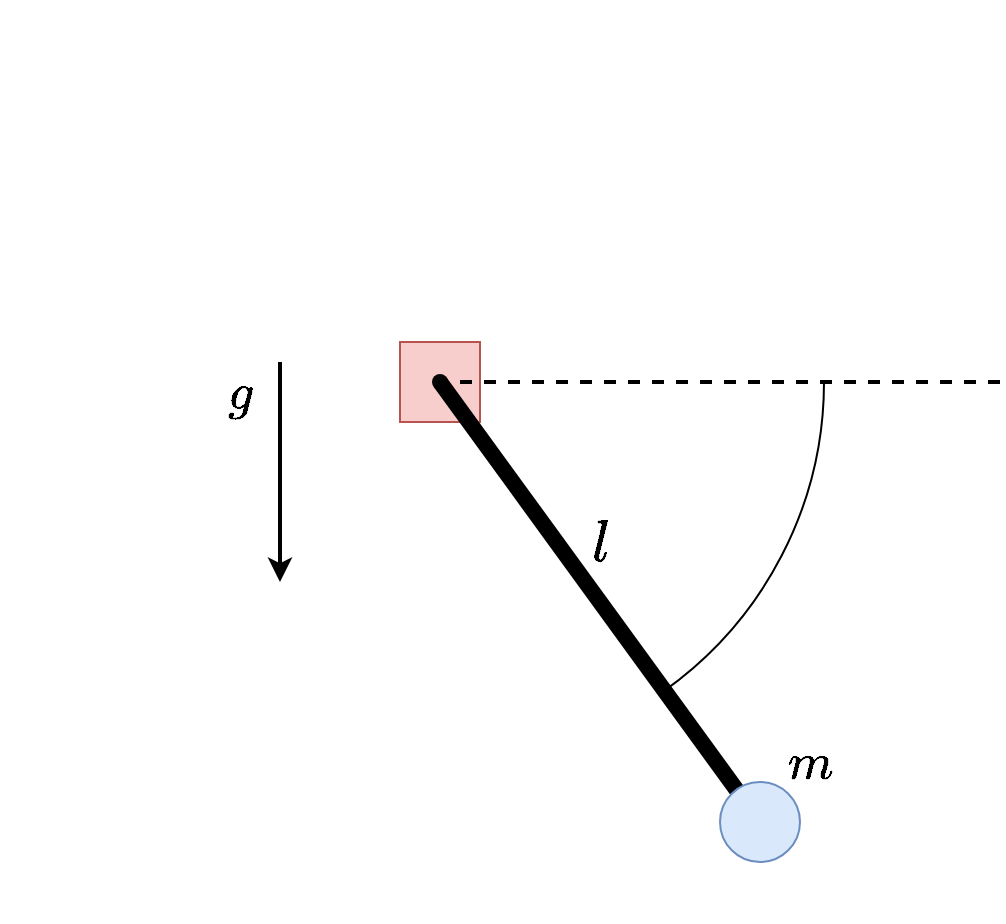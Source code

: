 <mxfile version="13.0.3" type="device" pages="2"><diagram name="Diagram" id="aaVchM6WvKW4z8trBIta"><mxGraphModel dx="1316" dy="668" grid="0" gridSize="10" guides="0" tooltips="1" connect="0" arrows="0" fold="1" page="1" pageScale="1" pageWidth="10" pageHeight="10" math="1" shadow="0" extFonts="Cambria Math^https://fonts.googleapis.com/css?family=Cambria+Math"><root><mxCell id="Ndy9vQMQcWbucLRrKD5q-0"/><mxCell id="Ndy9vQMQcWbucLRrKD5q-1" parent="Ndy9vQMQcWbucLRrKD5q-0"/><mxCell id="Ndy9vQMQcWbucLRrKD5q-2" value="" style="whiteSpace=wrap;html=1;fillColor=none;strokeColor=none;rounded=0;" parent="Ndy9vQMQcWbucLRrKD5q-1" vertex="1"><mxGeometry x="575" y="385" width="440" height="320" as="geometry"/></mxCell><mxCell id="Ndy9vQMQcWbucLRrKD5q-3" value="" style="whiteSpace=wrap;html=1;aspect=fixed;fillColor=#f8cecc;strokeColor=#b85450;" parent="Ndy9vQMQcWbucLRrKD5q-1" vertex="1"><mxGeometry x="775" y="415" width="40" height="40" as="geometry"/></mxCell><mxCell id="Ndy9vQMQcWbucLRrKD5q-4" value="" style="verticalLabelPosition=bottom;verticalAlign=top;html=1;shape=mxgraph.basic.arc;startAngle=0.25;endAngle=0.401;aspect=fixed;flipH=0;" parent="Ndy9vQMQcWbucLRrKD5q-1" vertex="1"><mxGeometry x="604" y="245" width="383" height="380" as="geometry"/></mxCell><mxCell id="Ndy9vQMQcWbucLRrKD5q-5" value="&lt;font style=&quot;font-size: 25px&quot;&gt;$$l$$&lt;/font&gt;" style="text;html=1;align=center;verticalAlign=middle;resizable=0;points=[];autosize=1;" parent="Ndy9vQMQcWbucLRrKD5q-4" vertex="1"><mxGeometry x="231" y="260" width="80" height="20" as="geometry"/></mxCell><mxCell id="Ndy9vQMQcWbucLRrKD5q-7" value="" style="endArrow=classic;html=1;strokeColor=#000000;strokeWidth=2;fillColor=#00FF00;gradientColor=none;" parent="Ndy9vQMQcWbucLRrKD5q-1" edge="1"><mxGeometry width="50" height="50" relative="1" as="geometry"><mxPoint x="715" y="425" as="sourcePoint"/><mxPoint x="715" y="535" as="targetPoint"/></mxGeometry></mxCell><mxCell id="Ndy9vQMQcWbucLRrKD5q-8" value="&lt;font style=&quot;font-size: 25px&quot; face=&quot;Cambria Math&quot;&gt;$$g$$&lt;br&gt;&lt;/font&gt;" style="edgeLabel;html=1;align=center;verticalAlign=middle;resizable=0;points=[];labelBackgroundColor=none;" parent="Ndy9vQMQcWbucLRrKD5q-7" vertex="1" connectable="0"><mxGeometry x="-0.479" y="2" relative="1" as="geometry"><mxPoint x="-22" y="1.67" as="offset"/></mxGeometry></mxCell><mxCell id="Ndy9vQMQcWbucLRrKD5q-10" value="&lt;font style=&quot;font-size: 25px&quot;&gt;$$m$$&lt;/font&gt;" style="text;html=1;align=center;verticalAlign=middle;resizable=0;points=[];autosize=1;fontFamily=Cambria Math;FType=g;" parent="Ndy9vQMQcWbucLRrKD5q-1" vertex="1"><mxGeometry x="935" y="615" width="90" height="20" as="geometry"/></mxCell><mxCell id="Ndy9vQMQcWbucLRrKD5q-11" value="" style="ellipse;whiteSpace=wrap;html=1;aspect=fixed;labelBackgroundColor=none;fillColor=#080808;strokeColor=none;" parent="Ndy9vQMQcWbucLRrKD5q-1" vertex="1"><mxGeometry x="791" y="431" width="8" height="8" as="geometry"/></mxCell><mxCell id="Ndy9vQMQcWbucLRrKD5q-12" value="" style="endArrow=none;html=1;strokeColor=#000000;strokeWidth=8;fillColor=#00FF00;gradientColor=none;" parent="Ndy9vQMQcWbucLRrKD5q-1" edge="1"><mxGeometry width="50" height="50" relative="1" as="geometry"><mxPoint x="795" y="435" as="sourcePoint"/><mxPoint x="955" y="655" as="targetPoint"/></mxGeometry></mxCell><mxCell id="Ndy9vQMQcWbucLRrKD5q-13" value="" style="ellipse;whiteSpace=wrap;html=1;fillColor=#dae8fc;strokeColor=#6c8ebf;aspect=fixed;" parent="Ndy9vQMQcWbucLRrKD5q-1" vertex="1"><mxGeometry x="935" y="635" width="40" height="40" as="geometry"/></mxCell><mxCell id="Ndy9vQMQcWbucLRrKD5q-14" value="" style="endArrow=none;dashed=1;html=1;strokeColor=#000000;strokeWidth=2;fillColor=#00FF00;gradientColor=none;" parent="Ndy9vQMQcWbucLRrKD5q-1" edge="1"><mxGeometry width="50" height="50" relative="1" as="geometry"><mxPoint x="1075" y="435" as="sourcePoint"/><mxPoint x="794" y="435" as="targetPoint"/></mxGeometry></mxCell></root></mxGraphModel></diagram><diagram name="Forces" id="Y0gvU-yrZioYugln7yD9"><mxGraphModel dx="508" dy="279" grid="0" gridSize="10" guides="0" tooltips="1" connect="0" arrows="0" fold="1" page="1" pageScale="1" pageWidth="10" pageHeight="10" math="1" shadow="0" extFonts="Cambria Math^https://fonts.googleapis.com/css?family=Cambria+Math"><root><mxCell id="JNr9fkP5q4tjDWyPEOUo-0"/><mxCell id="JNr9fkP5q4tjDWyPEOUo-1" parent="JNr9fkP5q4tjDWyPEOUo-0"/><mxCell id="JNr9fkP5q4tjDWyPEOUo-2" value="" style="whiteSpace=wrap;html=1;fillColor=none;strokeColor=none;rounded=0;" parent="JNr9fkP5q4tjDWyPEOUo-1" vertex="1"><mxGeometry x="575" y="385" width="440" height="320" as="geometry"/></mxCell><mxCell id="JNr9fkP5q4tjDWyPEOUo-3" value="" style="whiteSpace=wrap;html=1;aspect=fixed;fillColor=#f8cecc;strokeColor=#b85450;" parent="JNr9fkP5q4tjDWyPEOUo-1" vertex="1"><mxGeometry x="775" y="415" width="40" height="40" as="geometry"/></mxCell><mxCell id="JNr9fkP5q4tjDWyPEOUo-4" value="" style="verticalLabelPosition=bottom;verticalAlign=top;html=1;shape=mxgraph.basic.arc;startAngle=0.25;endAngle=0.401;aspect=fixed;flipH=0;" parent="JNr9fkP5q4tjDWyPEOUo-1" vertex="1"><mxGeometry x="604" y="245" width="383" height="380" as="geometry"/></mxCell><mxCell id="JNr9fkP5q4tjDWyPEOUo-5" value="&lt;font style=&quot;font-size: 25px&quot;&gt;$$l$$&lt;/font&gt;" style="text;html=1;align=center;verticalAlign=middle;resizable=0;points=[];autosize=1;" parent="JNr9fkP5q4tjDWyPEOUo-4" vertex="1"><mxGeometry x="231" y="260" width="80" height="20" as="geometry"/></mxCell><mxCell id="1rPGzcyk6DhljQmOnrf9-10" value="&lt;font style=&quot;font-size: 25px&quot;&gt;$$mglcos(\theta)$$&lt;/font&gt;" style="text;html=1;align=center;verticalAlign=middle;resizable=0;points=[];autosize=1;" parent="JNr9fkP5q4tjDWyPEOUo-4" vertex="1"><mxGeometry x="64" y="126" width="224" height="23" as="geometry"/></mxCell><mxCell id="JNr9fkP5q4tjDWyPEOUo-6" value="" style="endArrow=classic;html=1;strokeColor=#000000;strokeWidth=2;fillColor=#00FF00;gradientColor=none;" parent="JNr9fkP5q4tjDWyPEOUo-1" edge="1"><mxGeometry width="50" height="50" relative="1" as="geometry"><mxPoint x="715" y="425" as="sourcePoint"/><mxPoint x="715" y="535" as="targetPoint"/></mxGeometry></mxCell><mxCell id="JNr9fkP5q4tjDWyPEOUo-7" value="&lt;font style=&quot;font-size: 25px&quot; face=&quot;Cambria Math&quot;&gt;$$g$$&lt;br&gt;&lt;/font&gt;" style="edgeLabel;html=1;align=center;verticalAlign=middle;resizable=0;points=[];labelBackgroundColor=none;" parent="JNr9fkP5q4tjDWyPEOUo-6" vertex="1" connectable="0"><mxGeometry x="-0.479" y="2" relative="1" as="geometry"><mxPoint x="-22" y="1.67" as="offset"/></mxGeometry></mxCell><mxCell id="JNr9fkP5q4tjDWyPEOUo-8" value="&lt;font style=&quot;font-size: 25px&quot; face=&quot;Cambria Math&quot;&gt;$$\theta$$&lt;/font&gt;" style="text;html=1;align=center;verticalAlign=middle;resizable=0;points=[];autosize=1;rotation=0;" parent="JNr9fkP5q4tjDWyPEOUo-1" vertex="1"><mxGeometry x="845" y="715.47" width="130" height="20" as="geometry"/></mxCell><mxCell id="JNr9fkP5q4tjDWyPEOUo-9" value="&lt;font style=&quot;font-size: 25px&quot;&gt;$$m$$&lt;/font&gt;" style="text;html=1;align=center;verticalAlign=middle;resizable=0;points=[];autosize=1;fontFamily=Cambria Math;FType=g;" parent="JNr9fkP5q4tjDWyPEOUo-1" vertex="1"><mxGeometry x="935" y="615" width="90" height="20" as="geometry"/></mxCell><mxCell id="JNr9fkP5q4tjDWyPEOUo-10" value="" style="ellipse;whiteSpace=wrap;html=1;aspect=fixed;labelBackgroundColor=none;fillColor=#080808;strokeColor=none;" parent="JNr9fkP5q4tjDWyPEOUo-1" vertex="1"><mxGeometry x="791" y="431" width="8" height="8" as="geometry"/></mxCell><mxCell id="JNr9fkP5q4tjDWyPEOUo-11" value="" style="endArrow=none;html=1;strokeColor=#000000;strokeWidth=8;fillColor=#00FF00;gradientColor=none;" parent="JNr9fkP5q4tjDWyPEOUo-1" edge="1"><mxGeometry width="50" height="50" relative="1" as="geometry"><mxPoint x="795" y="435" as="sourcePoint"/><mxPoint x="955" y="655" as="targetPoint"/></mxGeometry></mxCell><mxCell id="JNr9fkP5q4tjDWyPEOUo-12" value="" style="ellipse;whiteSpace=wrap;html=1;fillColor=#dae8fc;strokeColor=#6c8ebf;aspect=fixed;" parent="JNr9fkP5q4tjDWyPEOUo-1" vertex="1"><mxGeometry x="935" y="635" width="40" height="40" as="geometry"/></mxCell><mxCell id="JNr9fkP5q4tjDWyPEOUo-13" value="" style="endArrow=none;dashed=1;html=1;strokeColor=#000000;strokeWidth=2;fillColor=#00FF00;gradientColor=none;" parent="JNr9fkP5q4tjDWyPEOUo-1" edge="1"><mxGeometry width="50" height="50" relative="1" as="geometry"><mxPoint x="1075" y="435" as="sourcePoint"/><mxPoint x="794" y="435" as="targetPoint"/></mxGeometry></mxCell><mxCell id="1rPGzcyk6DhljQmOnrf9-1" value="" style="endArrow=none;startArrow=classic;html=1;endFill=0;strokeWidth=4;fillColor=#d5e8d4;strokeColor=#82b366;" parent="JNr9fkP5q4tjDWyPEOUo-1" edge="1"><mxGeometry width="50" height="50" relative="1" as="geometry"><mxPoint x="955" y="745" as="sourcePoint"/><mxPoint x="954.83" y="655" as="targetPoint"/></mxGeometry></mxCell><mxCell id="1rPGzcyk6DhljQmOnrf9-2" value="&lt;font style=&quot;font-size: 25px&quot;&gt;$$mg$$&lt;/font&gt;" style="edgeLabel;html=1;align=center;verticalAlign=middle;resizable=0;points=[];labelBackgroundColor=none;" parent="1rPGzcyk6DhljQmOnrf9-1" vertex="1" connectable="0"><mxGeometry x="-0.891" y="-1" relative="1" as="geometry"><mxPoint x="-0.99" y="24.83" as="offset"/></mxGeometry></mxCell><mxCell id="1rPGzcyk6DhljQmOnrf9-3" value="" style="verticalLabelPosition=bottom;verticalAlign=top;html=1;shape=mxgraph.basic.arc;startAngle=0.25;endAngle=0.399;flipH=0;direction=south;aspect=fixed;" parent="JNr9fkP5q4tjDWyPEOUo-1" vertex="1"><mxGeometry x="895" y="594.52" width="120" height="120.95" as="geometry"/></mxCell><mxCell id="1rPGzcyk6DhljQmOnrf9-6" value="" style="endArrow=none;startArrow=classic;html=1;endFill=0;strokeWidth=4;fillColor=#d5e8d4;strokeColor=#82b366;" parent="JNr9fkP5q4tjDWyPEOUo-1" edge="1"><mxGeometry width="50" height="50" relative="1" as="geometry"><mxPoint x="835" y="745" as="sourcePoint"/><mxPoint x="955.0" y="655" as="targetPoint"/></mxGeometry></mxCell><mxCell id="1rPGzcyk6DhljQmOnrf9-7" value="&lt;font style=&quot;font-size: 25px&quot;&gt;$$mgcos(\theta)$$&lt;/font&gt;" style="edgeLabel;html=1;align=center;verticalAlign=middle;resizable=0;points=[];labelBackgroundColor=none;rotation=0;" parent="1rPGzcyk6DhljQmOnrf9-6" vertex="1" connectable="0"><mxGeometry x="-0.891" y="-1" relative="1" as="geometry"><mxPoint x="-7.22" y="24.17" as="offset"/></mxGeometry></mxCell><mxCell id="1rPGzcyk6DhljQmOnrf9-8" value="" style="verticalLabelPosition=bottom;verticalAlign=top;html=1;shape=mxgraph.basic.arc;startAngle=0.25;endAngle=0.64;flipH=0;direction=south;aspect=fixed;strokeWidth=4;fillColor=#e1d5e7;strokeColor=#9673a6;" parent="JNr9fkP5q4tjDWyPEOUo-1" vertex="1"><mxGeometry x="755" y="393.73" width="81" height="81.64" as="geometry"/></mxCell><mxCell id="1rPGzcyk6DhljQmOnrf9-9" value="" style="endArrow=classic;html=1;fillColor=#e1d5e7;strokeColor=#9673a6;strokeWidth=3;" parent="JNr9fkP5q4tjDWyPEOUo-1" edge="1"><mxGeometry width="50" height="50" relative="1" as="geometry"><mxPoint x="773" y="401" as="sourcePoint"/><mxPoint x="779" y="396" as="targetPoint"/></mxGeometry></mxCell></root></mxGraphModel></diagram></mxfile>